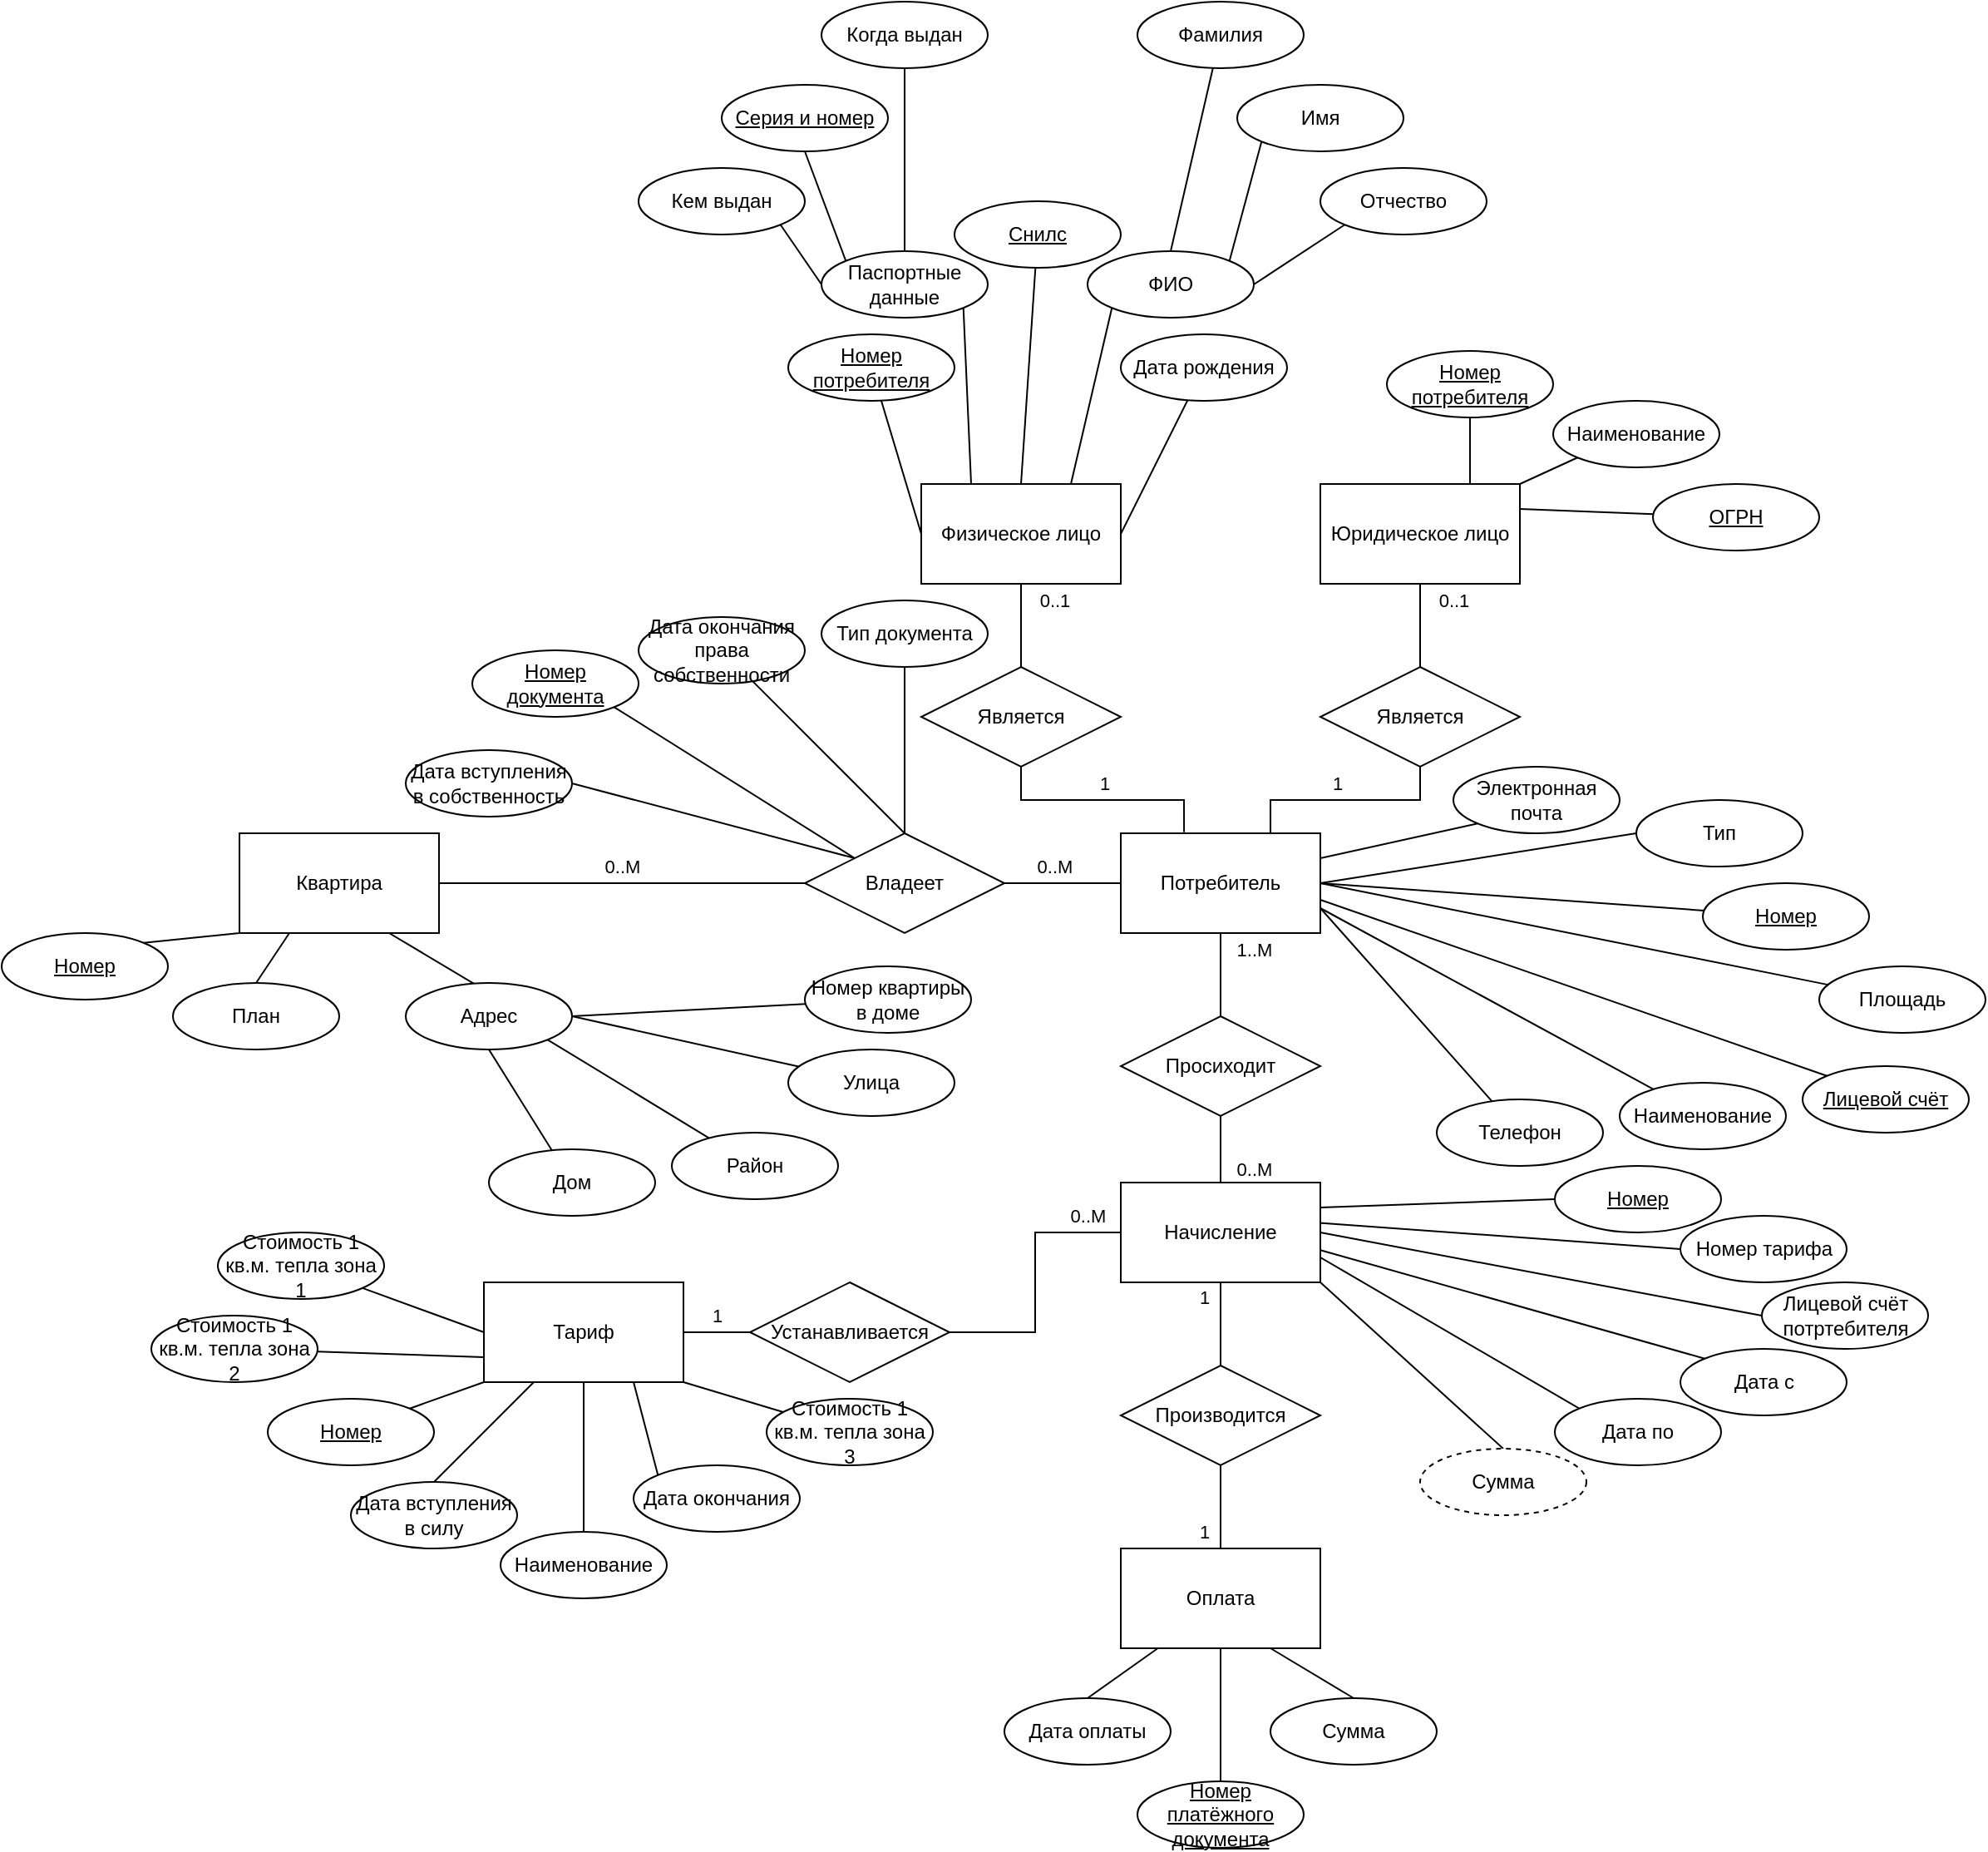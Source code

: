 <mxfile version="23.1.5" type="device">
  <diagram name="Страница — 1" id="TnVSrqANqGjrzwxhtsa9">
    <mxGraphModel dx="2074" dy="1245" grid="1" gridSize="10" guides="1" tooltips="1" connect="1" arrows="1" fold="1" page="1" pageScale="1" pageWidth="827" pageHeight="1169" math="0" shadow="0">
      <root>
        <mxCell id="0" />
        <mxCell id="1" parent="0" />
        <mxCell id="NdZXXLd5ungyBNJHAnuO-19" value="0..M" style="edgeStyle=orthogonalEdgeStyle;rounded=0;orthogonalLoop=1;jettySize=auto;html=1;entryX=0;entryY=0.5;entryDx=0;entryDy=0;strokeColor=default;endArrow=none;endFill=0;exitX=1;exitY=0.5;exitDx=0;exitDy=0;" parent="1" source="NdZXXLd5ungyBNJHAnuO-1" target="NdZXXLd5ungyBNJHAnuO-11" edge="1">
          <mxGeometry y="10" relative="1" as="geometry">
            <mxPoint x="560" y="720" as="sourcePoint" />
            <mxPoint as="offset" />
          </mxGeometry>
        </mxCell>
        <mxCell id="NdZXXLd5ungyBNJHAnuO-1" value="Квартира" style="rounded=0;whiteSpace=wrap;html=1;" parent="1" vertex="1">
          <mxGeometry x="400" y="690" width="120" height="60" as="geometry" />
        </mxCell>
        <mxCell id="NdZXXLd5ungyBNJHAnuO-2" value="Физическое лицо" style="rounded=0;whiteSpace=wrap;html=1;" parent="1" vertex="1">
          <mxGeometry x="810" y="480" width="120" height="60" as="geometry" />
        </mxCell>
        <mxCell id="zMbGXOJrmM4zI0uec8rR-10" value="1..М" style="rounded=0;orthogonalLoop=1;jettySize=auto;html=1;entryX=0.5;entryY=0;entryDx=0;entryDy=0;endArrow=none;endFill=0;" parent="1" source="NdZXXLd5ungyBNJHAnuO-3" target="zMbGXOJrmM4zI0uec8rR-9" edge="1">
          <mxGeometry x="-0.6" y="20" relative="1" as="geometry">
            <mxPoint as="offset" />
          </mxGeometry>
        </mxCell>
        <mxCell id="NdZXXLd5ungyBNJHAnuO-3" value="Потребитель" style="rounded=0;whiteSpace=wrap;html=1;" parent="1" vertex="1">
          <mxGeometry x="930" y="690" width="120" height="60" as="geometry" />
        </mxCell>
        <mxCell id="NdZXXLd5ungyBNJHAnuO-5" value="Юридическое лицо" style="rounded=0;whiteSpace=wrap;html=1;" parent="1" vertex="1">
          <mxGeometry x="1050" y="480" width="120" height="60" as="geometry" />
        </mxCell>
        <mxCell id="NdZXXLd5ungyBNJHAnuO-31" value="&lt;div&gt;1&lt;br&gt;&lt;/div&gt;" style="edgeStyle=orthogonalEdgeStyle;rounded=0;orthogonalLoop=1;jettySize=auto;html=1;entryX=0;entryY=0.5;entryDx=0;entryDy=0;endArrow=none;endFill=0;" parent="1" source="NdZXXLd5ungyBNJHAnuO-6" target="NdZXXLd5ungyBNJHAnuO-14" edge="1">
          <mxGeometry y="10" relative="1" as="geometry">
            <mxPoint as="offset" />
          </mxGeometry>
        </mxCell>
        <mxCell id="NdZXXLd5ungyBNJHAnuO-6" value="Тариф" style="rounded=0;whiteSpace=wrap;html=1;" parent="1" vertex="1">
          <mxGeometry x="547" y="960" width="120" height="60" as="geometry" />
        </mxCell>
        <mxCell id="NdZXXLd5ungyBNJHAnuO-25" value="1" style="edgeStyle=orthogonalEdgeStyle;rounded=0;orthogonalLoop=1;jettySize=auto;html=1;entryX=0.5;entryY=1;entryDx=0;entryDy=0;endArrow=none;endFill=0;" parent="1" source="NdZXXLd5ungyBNJHAnuO-7" target="NdZXXLd5ungyBNJHAnuO-15" edge="1">
          <mxGeometry x="-0.6" y="10" relative="1" as="geometry">
            <mxPoint as="offset" />
          </mxGeometry>
        </mxCell>
        <mxCell id="NdZXXLd5ungyBNJHAnuO-7" value="Оплата" style="rounded=0;whiteSpace=wrap;html=1;" parent="1" vertex="1">
          <mxGeometry x="930" y="1120" width="120" height="60" as="geometry" />
        </mxCell>
        <mxCell id="NdZXXLd5ungyBNJHAnuO-20" value="0..M" style="edgeStyle=orthogonalEdgeStyle;rounded=0;orthogonalLoop=1;jettySize=auto;html=1;entryX=0;entryY=0.5;entryDx=0;entryDy=0;endArrow=none;endFill=0;" parent="1" source="NdZXXLd5ungyBNJHAnuO-11" target="NdZXXLd5ungyBNJHAnuO-3" edge="1">
          <mxGeometry x="-0.143" y="10" relative="1" as="geometry">
            <mxPoint as="offset" />
          </mxGeometry>
        </mxCell>
        <mxCell id="NdZXXLd5ungyBNJHAnuO-11" value="Владеет" style="shape=rhombus;perimeter=rhombusPerimeter;whiteSpace=wrap;html=1;align=center;" parent="1" vertex="1">
          <mxGeometry x="740" y="690" width="120" height="60" as="geometry" />
        </mxCell>
        <mxCell id="NdZXXLd5ungyBNJHAnuO-32" value="0..M" style="edgeStyle=orthogonalEdgeStyle;rounded=0;orthogonalLoop=1;jettySize=auto;html=1;entryX=0;entryY=0.5;entryDx=0;entryDy=0;endArrow=none;endFill=0;fillColor=#f5f5f5;strokeColor=#000000;" parent="1" source="NdZXXLd5ungyBNJHAnuO-14" target="QQkrn45E11qDasoCyKQB-1" edge="1">
          <mxGeometry x="0.755" y="10" relative="1" as="geometry">
            <mxPoint as="offset" />
            <mxPoint x="940" y="930" as="targetPoint" />
          </mxGeometry>
        </mxCell>
        <mxCell id="NdZXXLd5ungyBNJHAnuO-14" value="Устанавливается" style="shape=rhombus;perimeter=rhombusPerimeter;whiteSpace=wrap;html=1;align=center;" parent="1" vertex="1">
          <mxGeometry x="707" y="960" width="120" height="60" as="geometry" />
        </mxCell>
        <mxCell id="NdZXXLd5ungyBNJHAnuO-26" value="1" style="edgeStyle=orthogonalEdgeStyle;rounded=0;orthogonalLoop=1;jettySize=auto;html=1;endArrow=none;endFill=0;entryX=0.5;entryY=1;entryDx=0;entryDy=0;" parent="1" source="NdZXXLd5ungyBNJHAnuO-15" target="QQkrn45E11qDasoCyKQB-1" edge="1">
          <mxGeometry x="0.667" y="10" relative="1" as="geometry">
            <mxPoint as="offset" />
            <mxPoint x="990" y="950" as="targetPoint" />
          </mxGeometry>
        </mxCell>
        <mxCell id="NdZXXLd5ungyBNJHAnuO-15" value="Производится" style="shape=rhombus;perimeter=rhombusPerimeter;whiteSpace=wrap;html=1;align=center;" parent="1" vertex="1">
          <mxGeometry x="930" y="1010" width="120" height="60" as="geometry" />
        </mxCell>
        <mxCell id="NdZXXLd5ungyBNJHAnuO-22" value="1" style="edgeStyle=orthogonalEdgeStyle;rounded=0;orthogonalLoop=1;jettySize=auto;html=1;entryX=0.75;entryY=0;entryDx=0;entryDy=0;endArrow=none;endFill=0;" parent="1" source="NdZXXLd5ungyBNJHAnuO-17" target="NdZXXLd5ungyBNJHAnuO-3" edge="1">
          <mxGeometry x="0.077" y="-10" relative="1" as="geometry">
            <mxPoint as="offset" />
          </mxGeometry>
        </mxCell>
        <mxCell id="NdZXXLd5ungyBNJHAnuO-24" value="0..1" style="edgeStyle=orthogonalEdgeStyle;rounded=0;orthogonalLoop=1;jettySize=auto;html=1;entryX=0.5;entryY=1;entryDx=0;entryDy=0;endArrow=none;endFill=0;" parent="1" source="NdZXXLd5ungyBNJHAnuO-17" target="NdZXXLd5ungyBNJHAnuO-5" edge="1">
          <mxGeometry x="0.6" y="-20" relative="1" as="geometry">
            <mxPoint as="offset" />
          </mxGeometry>
        </mxCell>
        <mxCell id="NdZXXLd5ungyBNJHAnuO-17" value="Является" style="shape=rhombus;perimeter=rhombusPerimeter;whiteSpace=wrap;html=1;align=center;" parent="1" vertex="1">
          <mxGeometry x="1050" y="590" width="120" height="60" as="geometry" />
        </mxCell>
        <mxCell id="NdZXXLd5ungyBNJHAnuO-23" value="0..1" style="edgeStyle=orthogonalEdgeStyle;rounded=0;orthogonalLoop=1;jettySize=auto;html=1;entryX=0.5;entryY=1;entryDx=0;entryDy=0;endArrow=none;endFill=0;" parent="1" source="NdZXXLd5ungyBNJHAnuO-18" target="NdZXXLd5ungyBNJHAnuO-2" edge="1">
          <mxGeometry x="0.6" y="-20" relative="1" as="geometry">
            <mxPoint as="offset" />
          </mxGeometry>
        </mxCell>
        <mxCell id="NdZXXLd5ungyBNJHAnuO-18" value="Является" style="shape=rhombus;perimeter=rhombusPerimeter;whiteSpace=wrap;html=1;align=center;" parent="1" vertex="1">
          <mxGeometry x="810" y="590" width="120" height="60" as="geometry" />
        </mxCell>
        <mxCell id="NdZXXLd5ungyBNJHAnuO-21" value="1" style="edgeStyle=orthogonalEdgeStyle;rounded=0;orthogonalLoop=1;jettySize=auto;html=1;entryX=0.317;entryY=-0.011;entryDx=0;entryDy=0;entryPerimeter=0;endArrow=none;endFill=0;" parent="1" source="NdZXXLd5ungyBNJHAnuO-18" target="NdZXXLd5ungyBNJHAnuO-3" edge="1">
          <mxGeometry x="0.019" y="10" relative="1" as="geometry">
            <mxPoint as="offset" />
          </mxGeometry>
        </mxCell>
        <mxCell id="zMbGXOJrmM4zI0uec8rR-8" style="rounded=0;orthogonalLoop=1;jettySize=auto;html=1;exitX=0;exitY=0;exitDx=0;exitDy=0;endArrow=none;endFill=0;" parent="1" source="NdZXXLd5ungyBNJHAnuO-33" edge="1">
          <mxGeometry relative="1" as="geometry">
            <mxPoint x="1050" y="730.0" as="targetPoint" />
          </mxGeometry>
        </mxCell>
        <mxCell id="NdZXXLd5ungyBNJHAnuO-33" value="&lt;u&gt;Лицевой счёт&lt;/u&gt;" style="ellipse;whiteSpace=wrap;html=1;align=center;" parent="1" vertex="1">
          <mxGeometry x="1340" y="830" width="100" height="40" as="geometry" />
        </mxCell>
        <mxCell id="NdZXXLd5ungyBNJHAnuO-47" style="rounded=0;orthogonalLoop=1;jettySize=auto;html=1;exitX=0.431;exitY=0.041;exitDx=0;exitDy=0;endArrow=none;endFill=0;entryX=0.75;entryY=1;entryDx=0;entryDy=0;exitPerimeter=0;" parent="1" source="NdZXXLd5ungyBNJHAnuO-36" target="NdZXXLd5ungyBNJHAnuO-1" edge="1">
          <mxGeometry relative="1" as="geometry">
            <mxPoint x="520" y="750" as="targetPoint" />
          </mxGeometry>
        </mxCell>
        <mxCell id="NdZXXLd5ungyBNJHAnuO-36" value="Адрес" style="ellipse;whiteSpace=wrap;html=1;align=center;" parent="1" vertex="1">
          <mxGeometry x="500" y="780" width="100" height="40" as="geometry" />
        </mxCell>
        <mxCell id="NdZXXLd5ungyBNJHAnuO-52" style="rounded=0;orthogonalLoop=1;jettySize=auto;html=1;entryX=1;entryY=1;entryDx=0;entryDy=0;endArrow=none;endFill=0;" parent="1" source="NdZXXLd5ungyBNJHAnuO-37" target="NdZXXLd5ungyBNJHAnuO-36" edge="1">
          <mxGeometry relative="1" as="geometry" />
        </mxCell>
        <mxCell id="NdZXXLd5ungyBNJHAnuO-37" value="Район" style="ellipse;whiteSpace=wrap;html=1;align=center;" parent="1" vertex="1">
          <mxGeometry x="660" y="870" width="100" height="40" as="geometry" />
        </mxCell>
        <mxCell id="NdZXXLd5ungyBNJHAnuO-38" value="Улица" style="ellipse;whiteSpace=wrap;html=1;align=center;" parent="1" vertex="1">
          <mxGeometry x="730" y="820" width="100" height="40" as="geometry" />
        </mxCell>
        <mxCell id="NdZXXLd5ungyBNJHAnuO-51" style="rounded=0;orthogonalLoop=1;jettySize=auto;html=1;entryX=0.5;entryY=1;entryDx=0;entryDy=0;endArrow=none;endFill=0;" parent="1" source="NdZXXLd5ungyBNJHAnuO-39" target="NdZXXLd5ungyBNJHAnuO-36" edge="1">
          <mxGeometry relative="1" as="geometry" />
        </mxCell>
        <mxCell id="NdZXXLd5ungyBNJHAnuO-39" value="Дом" style="ellipse;whiteSpace=wrap;html=1;align=center;" parent="1" vertex="1">
          <mxGeometry x="550" y="880" width="100" height="40" as="geometry" />
        </mxCell>
        <mxCell id="NdZXXLd5ungyBNJHAnuO-54" style="rounded=0;orthogonalLoop=1;jettySize=auto;html=1;entryX=1;entryY=0.5;entryDx=0;entryDy=0;endArrow=none;endFill=0;" parent="1" source="NdZXXLd5ungyBNJHAnuO-40" target="NdZXXLd5ungyBNJHAnuO-36" edge="1">
          <mxGeometry relative="1" as="geometry" />
        </mxCell>
        <mxCell id="NdZXXLd5ungyBNJHAnuO-40" value="Номер квартиры в доме" style="ellipse;whiteSpace=wrap;html=1;align=center;" parent="1" vertex="1">
          <mxGeometry x="740" y="770" width="100" height="40" as="geometry" />
        </mxCell>
        <mxCell id="NdZXXLd5ungyBNJHAnuO-46" style="rounded=0;orthogonalLoop=1;jettySize=auto;html=1;exitX=0.5;exitY=0;exitDx=0;exitDy=0;entryX=0.25;entryY=1;entryDx=0;entryDy=0;endArrow=none;endFill=0;" parent="1" source="NdZXXLd5ungyBNJHAnuO-41" target="NdZXXLd5ungyBNJHAnuO-1" edge="1">
          <mxGeometry relative="1" as="geometry" />
        </mxCell>
        <mxCell id="NdZXXLd5ungyBNJHAnuO-41" value="План" style="ellipse;whiteSpace=wrap;html=1;align=center;" parent="1" vertex="1">
          <mxGeometry x="360" y="780" width="100" height="40" as="geometry" />
        </mxCell>
        <mxCell id="zMbGXOJrmM4zI0uec8rR-7" style="rounded=0;orthogonalLoop=1;jettySize=auto;html=1;entryX=1;entryY=0.5;entryDx=0;entryDy=0;endArrow=none;endFill=0;" parent="1" source="NdZXXLd5ungyBNJHAnuO-42" target="NdZXXLd5ungyBNJHAnuO-3" edge="1">
          <mxGeometry relative="1" as="geometry" />
        </mxCell>
        <mxCell id="NdZXXLd5ungyBNJHAnuO-42" value="Площадь" style="ellipse;whiteSpace=wrap;html=1;align=center;" parent="1" vertex="1">
          <mxGeometry x="1350" y="770" width="100" height="40" as="geometry" />
        </mxCell>
        <mxCell id="NdZXXLd5ungyBNJHAnuO-53" style="rounded=0;orthogonalLoop=1;jettySize=auto;html=1;endArrow=none;endFill=0;" parent="1" source="NdZXXLd5ungyBNJHAnuO-38" edge="1">
          <mxGeometry relative="1" as="geometry">
            <mxPoint x="600" y="800" as="targetPoint" />
          </mxGeometry>
        </mxCell>
        <mxCell id="NdZXXLd5ungyBNJHAnuO-62" style="rounded=0;orthogonalLoop=1;jettySize=auto;html=1;entryX=1;entryY=0.5;entryDx=0;entryDy=0;endArrow=none;endFill=0;" parent="1" source="NdZXXLd5ungyBNJHAnuO-55" target="NdZXXLd5ungyBNJHAnuO-3" edge="1">
          <mxGeometry relative="1" as="geometry" />
        </mxCell>
        <mxCell id="NdZXXLd5ungyBNJHAnuO-55" value="&lt;u&gt;Номер&lt;/u&gt;" style="ellipse;whiteSpace=wrap;html=1;align=center;" parent="1" vertex="1">
          <mxGeometry x="1280" y="720" width="100" height="40" as="geometry" />
        </mxCell>
        <mxCell id="NdZXXLd5ungyBNJHAnuO-63" style="rounded=0;orthogonalLoop=1;jettySize=auto;html=1;entryX=1;entryY=0.75;entryDx=0;entryDy=0;endArrow=none;endFill=0;" parent="1" source="NdZXXLd5ungyBNJHAnuO-56" target="NdZXXLd5ungyBNJHAnuO-3" edge="1">
          <mxGeometry relative="1" as="geometry" />
        </mxCell>
        <mxCell id="NdZXXLd5ungyBNJHAnuO-56" value="Наименование" style="ellipse;whiteSpace=wrap;html=1;align=center;" parent="1" vertex="1">
          <mxGeometry x="1230" y="840" width="100" height="40" as="geometry" />
        </mxCell>
        <mxCell id="NdZXXLd5ungyBNJHAnuO-64" style="rounded=0;orthogonalLoop=1;jettySize=auto;html=1;entryX=1;entryY=0.75;entryDx=0;entryDy=0;endArrow=none;endFill=0;" parent="1" source="NdZXXLd5ungyBNJHAnuO-57" target="NdZXXLd5ungyBNJHAnuO-3" edge="1">
          <mxGeometry relative="1" as="geometry" />
        </mxCell>
        <mxCell id="NdZXXLd5ungyBNJHAnuO-57" value="Телефон" style="ellipse;whiteSpace=wrap;html=1;align=center;" parent="1" vertex="1">
          <mxGeometry x="1120" y="850" width="100" height="40" as="geometry" />
        </mxCell>
        <mxCell id="NdZXXLd5ungyBNJHAnuO-60" style="rounded=0;orthogonalLoop=1;jettySize=auto;html=1;exitX=0;exitY=1;exitDx=0;exitDy=0;entryX=1;entryY=0.25;entryDx=0;entryDy=0;endArrow=none;endFill=0;" parent="1" source="NdZXXLd5ungyBNJHAnuO-58" target="NdZXXLd5ungyBNJHAnuO-3" edge="1">
          <mxGeometry relative="1" as="geometry" />
        </mxCell>
        <mxCell id="NdZXXLd5ungyBNJHAnuO-58" value="Электронная почта" style="ellipse;whiteSpace=wrap;html=1;align=center;" parent="1" vertex="1">
          <mxGeometry x="1130" y="650" width="100" height="40" as="geometry" />
        </mxCell>
        <mxCell id="NdZXXLd5ungyBNJHAnuO-61" style="rounded=0;orthogonalLoop=1;jettySize=auto;html=1;exitX=0;exitY=0.5;exitDx=0;exitDy=0;entryX=1;entryY=0.5;entryDx=0;entryDy=0;endArrow=none;endFill=0;" parent="1" source="NdZXXLd5ungyBNJHAnuO-59" target="NdZXXLd5ungyBNJHAnuO-3" edge="1">
          <mxGeometry relative="1" as="geometry" />
        </mxCell>
        <mxCell id="NdZXXLd5ungyBNJHAnuO-59" value="Тип" style="ellipse;whiteSpace=wrap;html=1;align=center;" parent="1" vertex="1">
          <mxGeometry x="1240" y="670" width="100" height="40" as="geometry" />
        </mxCell>
        <mxCell id="NdZXXLd5ungyBNJHAnuO-83" style="rounded=0;orthogonalLoop=1;jettySize=auto;html=1;entryX=0;entryY=0.5;entryDx=0;entryDy=0;endArrow=none;endFill=0;" parent="1" source="NdZXXLd5ungyBNJHAnuO-65" target="NdZXXLd5ungyBNJHAnuO-2" edge="1">
          <mxGeometry relative="1" as="geometry" />
        </mxCell>
        <mxCell id="NdZXXLd5ungyBNJHAnuO-65" value="&lt;u&gt;Номер потребителя&lt;/u&gt;" style="ellipse;whiteSpace=wrap;html=1;align=center;" parent="1" vertex="1">
          <mxGeometry x="730" y="390" width="100" height="40" as="geometry" />
        </mxCell>
        <mxCell id="NdZXXLd5ungyBNJHAnuO-84" style="rounded=0;orthogonalLoop=1;jettySize=auto;html=1;exitX=1;exitY=1;exitDx=0;exitDy=0;entryX=0.25;entryY=0;entryDx=0;entryDy=0;endArrow=none;endFill=0;" parent="1" source="NdZXXLd5ungyBNJHAnuO-66" target="NdZXXLd5ungyBNJHAnuO-2" edge="1">
          <mxGeometry relative="1" as="geometry" />
        </mxCell>
        <mxCell id="NdZXXLd5ungyBNJHAnuO-66" value="Паспортные данные" style="ellipse;whiteSpace=wrap;html=1;align=center;" parent="1" vertex="1">
          <mxGeometry x="750" y="340" width="100" height="40" as="geometry" />
        </mxCell>
        <mxCell id="NdZXXLd5ungyBNJHAnuO-78" style="rounded=0;orthogonalLoop=1;jettySize=auto;html=1;exitX=0.5;exitY=1;exitDx=0;exitDy=0;entryX=0;entryY=0;entryDx=0;entryDy=0;endArrow=none;endFill=0;" parent="1" source="NdZXXLd5ungyBNJHAnuO-67" target="NdZXXLd5ungyBNJHAnuO-66" edge="1">
          <mxGeometry relative="1" as="geometry" />
        </mxCell>
        <mxCell id="NdZXXLd5ungyBNJHAnuO-67" value="&lt;u&gt;Серия и номер&lt;/u&gt;" style="ellipse;whiteSpace=wrap;html=1;align=center;" parent="1" vertex="1">
          <mxGeometry x="690" y="240" width="100" height="40" as="geometry" />
        </mxCell>
        <mxCell id="NdZXXLd5ungyBNJHAnuO-79" style="rounded=0;orthogonalLoop=1;jettySize=auto;html=1;entryX=0;entryY=0.5;entryDx=0;entryDy=0;endArrow=none;endFill=0;exitX=1;exitY=1;exitDx=0;exitDy=0;" parent="1" source="NdZXXLd5ungyBNJHAnuO-68" target="NdZXXLd5ungyBNJHAnuO-66" edge="1">
          <mxGeometry relative="1" as="geometry">
            <mxPoint x="718.57" y="328.57" as="sourcePoint" />
          </mxGeometry>
        </mxCell>
        <mxCell id="NdZXXLd5ungyBNJHAnuO-68" value="Кем выдан" style="ellipse;whiteSpace=wrap;html=1;align=center;" parent="1" vertex="1">
          <mxGeometry x="640" y="290" width="100" height="40" as="geometry" />
        </mxCell>
        <mxCell id="NdZXXLd5ungyBNJHAnuO-77" style="rounded=0;orthogonalLoop=1;jettySize=auto;html=1;entryX=0.5;entryY=0;entryDx=0;entryDy=0;endArrow=none;endFill=0;" parent="1" source="NdZXXLd5ungyBNJHAnuO-69" target="NdZXXLd5ungyBNJHAnuO-66" edge="1">
          <mxGeometry relative="1" as="geometry" />
        </mxCell>
        <mxCell id="NdZXXLd5ungyBNJHAnuO-69" value="Когда выдан" style="ellipse;whiteSpace=wrap;html=1;align=center;" parent="1" vertex="1">
          <mxGeometry x="750" y="190" width="100" height="40" as="geometry" />
        </mxCell>
        <mxCell id="NdZXXLd5ungyBNJHAnuO-85" style="rounded=0;orthogonalLoop=1;jettySize=auto;html=1;entryX=0.5;entryY=0;entryDx=0;entryDy=0;endArrow=none;endFill=0;" parent="1" source="NdZXXLd5ungyBNJHAnuO-70" target="NdZXXLd5ungyBNJHAnuO-2" edge="1">
          <mxGeometry relative="1" as="geometry" />
        </mxCell>
        <mxCell id="NdZXXLd5ungyBNJHAnuO-70" value="&lt;u&gt;Снилс&lt;/u&gt;" style="ellipse;whiteSpace=wrap;html=1;align=center;" parent="1" vertex="1">
          <mxGeometry x="830" y="310" width="100" height="40" as="geometry" />
        </mxCell>
        <mxCell id="NdZXXLd5ungyBNJHAnuO-86" style="rounded=0;orthogonalLoop=1;jettySize=auto;html=1;exitX=0;exitY=1;exitDx=0;exitDy=0;entryX=0.75;entryY=0;entryDx=0;entryDy=0;endArrow=none;endFill=0;" parent="1" source="NdZXXLd5ungyBNJHAnuO-71" target="NdZXXLd5ungyBNJHAnuO-2" edge="1">
          <mxGeometry relative="1" as="geometry" />
        </mxCell>
        <mxCell id="NdZXXLd5ungyBNJHAnuO-71" value="ФИО" style="ellipse;whiteSpace=wrap;html=1;align=center;" parent="1" vertex="1">
          <mxGeometry x="910" y="340" width="100" height="40" as="geometry" />
        </mxCell>
        <mxCell id="NdZXXLd5ungyBNJHAnuO-80" style="rounded=0;orthogonalLoop=1;jettySize=auto;html=1;entryX=0.5;entryY=0;entryDx=0;entryDy=0;endArrow=none;endFill=0;" parent="1" source="NdZXXLd5ungyBNJHAnuO-72" target="NdZXXLd5ungyBNJHAnuO-71" edge="1">
          <mxGeometry relative="1" as="geometry" />
        </mxCell>
        <mxCell id="NdZXXLd5ungyBNJHAnuO-72" value="Фамилия" style="ellipse;whiteSpace=wrap;html=1;align=center;" parent="1" vertex="1">
          <mxGeometry x="940" y="190" width="100" height="40" as="geometry" />
        </mxCell>
        <mxCell id="NdZXXLd5ungyBNJHAnuO-81" style="rounded=0;orthogonalLoop=1;jettySize=auto;html=1;exitX=0;exitY=1;exitDx=0;exitDy=0;entryX=1;entryY=0;entryDx=0;entryDy=0;endArrow=none;endFill=0;" parent="1" source="NdZXXLd5ungyBNJHAnuO-73" target="NdZXXLd5ungyBNJHAnuO-71" edge="1">
          <mxGeometry relative="1" as="geometry" />
        </mxCell>
        <mxCell id="NdZXXLd5ungyBNJHAnuO-73" value="Имя" style="ellipse;whiteSpace=wrap;html=1;align=center;" parent="1" vertex="1">
          <mxGeometry x="1000" y="240" width="100" height="40" as="geometry" />
        </mxCell>
        <mxCell id="NdZXXLd5ungyBNJHAnuO-82" style="rounded=0;orthogonalLoop=1;jettySize=auto;html=1;exitX=0;exitY=1;exitDx=0;exitDy=0;entryX=1;entryY=0.5;entryDx=0;entryDy=0;endArrow=none;endFill=0;" parent="1" source="NdZXXLd5ungyBNJHAnuO-74" target="NdZXXLd5ungyBNJHAnuO-71" edge="1">
          <mxGeometry relative="1" as="geometry" />
        </mxCell>
        <mxCell id="NdZXXLd5ungyBNJHAnuO-74" value="Отчество" style="ellipse;whiteSpace=wrap;html=1;align=center;" parent="1" vertex="1">
          <mxGeometry x="1050" y="290" width="100" height="40" as="geometry" />
        </mxCell>
        <mxCell id="NdZXXLd5ungyBNJHAnuO-87" style="rounded=0;orthogonalLoop=1;jettySize=auto;html=1;entryX=1;entryY=0.5;entryDx=0;entryDy=0;endArrow=none;endFill=0;" parent="1" source="NdZXXLd5ungyBNJHAnuO-75" target="NdZXXLd5ungyBNJHAnuO-2" edge="1">
          <mxGeometry relative="1" as="geometry" />
        </mxCell>
        <mxCell id="NdZXXLd5ungyBNJHAnuO-75" value="Дата рождения" style="ellipse;whiteSpace=wrap;html=1;align=center;" parent="1" vertex="1">
          <mxGeometry x="930" y="390" width="100" height="40" as="geometry" />
        </mxCell>
        <mxCell id="NdZXXLd5ungyBNJHAnuO-91" style="rounded=0;orthogonalLoop=1;jettySize=auto;html=1;entryX=0.75;entryY=0;entryDx=0;entryDy=0;endArrow=none;endFill=0;" parent="1" source="NdZXXLd5ungyBNJHAnuO-88" target="NdZXXLd5ungyBNJHAnuO-5" edge="1">
          <mxGeometry relative="1" as="geometry" />
        </mxCell>
        <mxCell id="NdZXXLd5ungyBNJHAnuO-88" value="&lt;u&gt;Номер потребителя&lt;/u&gt;" style="ellipse;whiteSpace=wrap;html=1;align=center;" parent="1" vertex="1">
          <mxGeometry x="1090" y="400" width="100" height="40" as="geometry" />
        </mxCell>
        <mxCell id="NdZXXLd5ungyBNJHAnuO-92" style="rounded=0;orthogonalLoop=1;jettySize=auto;html=1;exitX=0;exitY=1;exitDx=0;exitDy=0;entryX=1;entryY=0;entryDx=0;entryDy=0;endArrow=none;endFill=0;" parent="1" source="NdZXXLd5ungyBNJHAnuO-89" target="NdZXXLd5ungyBNJHAnuO-5" edge="1">
          <mxGeometry relative="1" as="geometry" />
        </mxCell>
        <mxCell id="NdZXXLd5ungyBNJHAnuO-89" value="Наименование" style="ellipse;whiteSpace=wrap;html=1;align=center;" parent="1" vertex="1">
          <mxGeometry x="1190" y="430" width="100" height="40" as="geometry" />
        </mxCell>
        <mxCell id="NdZXXLd5ungyBNJHAnuO-93" style="rounded=0;orthogonalLoop=1;jettySize=auto;html=1;entryX=1;entryY=0.25;entryDx=0;entryDy=0;endArrow=none;endFill=0;" parent="1" source="NdZXXLd5ungyBNJHAnuO-90" target="NdZXXLd5ungyBNJHAnuO-5" edge="1">
          <mxGeometry relative="1" as="geometry" />
        </mxCell>
        <mxCell id="NdZXXLd5ungyBNJHAnuO-90" value="&lt;u&gt;ОГРН&lt;/u&gt;" style="ellipse;whiteSpace=wrap;html=1;align=center;" parent="1" vertex="1">
          <mxGeometry x="1250" y="480" width="100" height="40" as="geometry" />
        </mxCell>
        <mxCell id="NdZXXLd5ungyBNJHAnuO-109" style="rounded=0;orthogonalLoop=1;jettySize=auto;html=1;exitX=1;exitY=0;exitDx=0;exitDy=0;entryX=0;entryY=1;entryDx=0;entryDy=0;endArrow=none;endFill=0;" parent="1" source="NdZXXLd5ungyBNJHAnuO-102" target="NdZXXLd5ungyBNJHAnuO-6" edge="1">
          <mxGeometry relative="1" as="geometry" />
        </mxCell>
        <mxCell id="NdZXXLd5ungyBNJHAnuO-102" value="&lt;u&gt;Номер&lt;/u&gt;" style="ellipse;whiteSpace=wrap;html=1;align=center;" parent="1" vertex="1">
          <mxGeometry x="417" y="1030" width="100" height="40" as="geometry" />
        </mxCell>
        <mxCell id="NdZXXLd5ungyBNJHAnuO-111" style="rounded=0;orthogonalLoop=1;jettySize=auto;html=1;entryX=0.5;entryY=1;entryDx=0;entryDy=0;endArrow=none;endFill=0;" parent="1" source="NdZXXLd5ungyBNJHAnuO-103" target="NdZXXLd5ungyBNJHAnuO-6" edge="1">
          <mxGeometry relative="1" as="geometry" />
        </mxCell>
        <mxCell id="NdZXXLd5ungyBNJHAnuO-103" value="Наименование" style="ellipse;whiteSpace=wrap;html=1;align=center;" parent="1" vertex="1">
          <mxGeometry x="557" y="1110" width="100" height="40" as="geometry" />
        </mxCell>
        <mxCell id="NdZXXLd5ungyBNJHAnuO-110" style="rounded=0;orthogonalLoop=1;jettySize=auto;html=1;exitX=0.5;exitY=0;exitDx=0;exitDy=0;entryX=0.25;entryY=1;entryDx=0;entryDy=0;endArrow=none;endFill=0;" parent="1" source="NdZXXLd5ungyBNJHAnuO-104" target="NdZXXLd5ungyBNJHAnuO-6" edge="1">
          <mxGeometry relative="1" as="geometry" />
        </mxCell>
        <mxCell id="NdZXXLd5ungyBNJHAnuO-104" value="Дата вступления в силу" style="ellipse;whiteSpace=wrap;html=1;align=center;" parent="1" vertex="1">
          <mxGeometry x="467" y="1080" width="100" height="40" as="geometry" />
        </mxCell>
        <mxCell id="NdZXXLd5ungyBNJHAnuO-112" style="rounded=0;orthogonalLoop=1;jettySize=auto;html=1;exitX=0;exitY=0;exitDx=0;exitDy=0;entryX=0.75;entryY=1;entryDx=0;entryDy=0;endArrow=none;endFill=0;" parent="1" source="NdZXXLd5ungyBNJHAnuO-105" target="NdZXXLd5ungyBNJHAnuO-6" edge="1">
          <mxGeometry relative="1" as="geometry" />
        </mxCell>
        <mxCell id="NdZXXLd5ungyBNJHAnuO-105" value="Дата окончания" style="ellipse;whiteSpace=wrap;html=1;align=center;" parent="1" vertex="1">
          <mxGeometry x="637" y="1070" width="100" height="40" as="geometry" />
        </mxCell>
        <mxCell id="NdZXXLd5ungyBNJHAnuO-116" style="rounded=0;orthogonalLoop=1;jettySize=auto;html=1;entryX=0;entryY=0.5;entryDx=0;entryDy=0;endArrow=none;endFill=0;" parent="1" source="NdZXXLd5ungyBNJHAnuO-106" target="NdZXXLd5ungyBNJHAnuO-6" edge="1">
          <mxGeometry relative="1" as="geometry" />
        </mxCell>
        <mxCell id="NdZXXLd5ungyBNJHAnuO-106" value="Стоимость 1 кв.м. тепла зона 1" style="ellipse;whiteSpace=wrap;html=1;align=center;" parent="1" vertex="1">
          <mxGeometry x="387" y="930" width="100" height="40" as="geometry" />
        </mxCell>
        <mxCell id="NdZXXLd5ungyBNJHAnuO-115" style="rounded=0;orthogonalLoop=1;jettySize=auto;html=1;entryX=0;entryY=0.75;entryDx=0;entryDy=0;endArrow=none;endFill=0;" parent="1" source="NdZXXLd5ungyBNJHAnuO-107" target="NdZXXLd5ungyBNJHAnuO-6" edge="1">
          <mxGeometry relative="1" as="geometry" />
        </mxCell>
        <mxCell id="NdZXXLd5ungyBNJHAnuO-107" value="Стоимость 1 кв.м. тепла зона 2" style="ellipse;whiteSpace=wrap;html=1;align=center;" parent="1" vertex="1">
          <mxGeometry x="347" y="980" width="100" height="40" as="geometry" />
        </mxCell>
        <mxCell id="NdZXXLd5ungyBNJHAnuO-113" style="rounded=0;orthogonalLoop=1;jettySize=auto;html=1;entryX=1;entryY=1;entryDx=0;entryDy=0;endArrow=none;endFill=0;" parent="1" source="NdZXXLd5ungyBNJHAnuO-108" target="NdZXXLd5ungyBNJHAnuO-6" edge="1">
          <mxGeometry relative="1" as="geometry" />
        </mxCell>
        <mxCell id="NdZXXLd5ungyBNJHAnuO-108" value="Стоимость 1 кв.м. тепла зона 3" style="ellipse;whiteSpace=wrap;html=1;align=center;" parent="1" vertex="1">
          <mxGeometry x="717" y="1030" width="100" height="40" as="geometry" />
        </mxCell>
        <mxCell id="NdZXXLd5ungyBNJHAnuO-138" style="rounded=0;orthogonalLoop=1;jettySize=auto;html=1;exitX=0.5;exitY=0;exitDx=0;exitDy=0;entryX=0.5;entryY=1;entryDx=0;entryDy=0;endArrow=none;endFill=0;" parent="1" source="NdZXXLd5ungyBNJHAnuO-114" target="NdZXXLd5ungyBNJHAnuO-7" edge="1">
          <mxGeometry relative="1" as="geometry" />
        </mxCell>
        <mxCell id="NdZXXLd5ungyBNJHAnuO-114" value="Номер платёжного документа" style="ellipse;whiteSpace=wrap;html=1;align=center;fontStyle=4;" parent="1" vertex="1">
          <mxGeometry x="940" y="1260" width="100" height="40" as="geometry" />
        </mxCell>
        <mxCell id="NdZXXLd5ungyBNJHAnuO-118" value="Дата оплаты" style="ellipse;whiteSpace=wrap;html=1;align=center;" parent="1" vertex="1">
          <mxGeometry x="860" y="1210" width="100" height="40" as="geometry" />
        </mxCell>
        <mxCell id="NdZXXLd5ungyBNJHAnuO-137" style="rounded=0;orthogonalLoop=1;jettySize=auto;html=1;exitX=0.5;exitY=0;exitDx=0;exitDy=0;entryX=0.75;entryY=1;entryDx=0;entryDy=0;endArrow=none;endFill=0;" parent="1" source="NdZXXLd5ungyBNJHAnuO-120" target="NdZXXLd5ungyBNJHAnuO-7" edge="1">
          <mxGeometry relative="1" as="geometry" />
        </mxCell>
        <mxCell id="NdZXXLd5ungyBNJHAnuO-120" value="Сумма" style="ellipse;whiteSpace=wrap;html=1;align=center;" parent="1" vertex="1">
          <mxGeometry x="1020" y="1210" width="100" height="40" as="geometry" />
        </mxCell>
        <mxCell id="NdZXXLd5ungyBNJHAnuO-135" style="rounded=0;orthogonalLoop=1;jettySize=auto;html=1;exitX=1;exitY=1;exitDx=0;exitDy=0;entryX=0;entryY=0;entryDx=0;entryDy=0;endArrow=none;endFill=0;" parent="1" source="NdZXXLd5ungyBNJHAnuO-127" target="NdZXXLd5ungyBNJHAnuO-11" edge="1">
          <mxGeometry relative="1" as="geometry" />
        </mxCell>
        <mxCell id="NdZXXLd5ungyBNJHAnuO-127" value="Номер документа" style="ellipse;whiteSpace=wrap;html=1;align=center;fontStyle=4;" parent="1" vertex="1">
          <mxGeometry x="540" y="580" width="100" height="40" as="geometry" />
        </mxCell>
        <mxCell id="NdZXXLd5ungyBNJHAnuO-133" style="rounded=0;orthogonalLoop=1;jettySize=auto;html=1;exitX=0.5;exitY=1;exitDx=0;exitDy=0;entryX=0.5;entryY=0;entryDx=0;entryDy=0;endArrow=none;endFill=0;" parent="1" source="NdZXXLd5ungyBNJHAnuO-128" target="NdZXXLd5ungyBNJHAnuO-11" edge="1">
          <mxGeometry relative="1" as="geometry" />
        </mxCell>
        <mxCell id="NdZXXLd5ungyBNJHAnuO-128" value="Тип документа" style="ellipse;whiteSpace=wrap;html=1;align=center;" parent="1" vertex="1">
          <mxGeometry x="750" y="550" width="100" height="40" as="geometry" />
        </mxCell>
        <mxCell id="NdZXXLd5ungyBNJHAnuO-136" style="rounded=0;orthogonalLoop=1;jettySize=auto;html=1;exitX=1;exitY=0.5;exitDx=0;exitDy=0;endArrow=none;endFill=0;entryX=0;entryY=0;entryDx=0;entryDy=0;" parent="1" source="NdZXXLd5ungyBNJHAnuO-129" target="NdZXXLd5ungyBNJHAnuO-11" edge="1">
          <mxGeometry relative="1" as="geometry">
            <mxPoint x="770" y="700" as="targetPoint" />
          </mxGeometry>
        </mxCell>
        <mxCell id="NdZXXLd5ungyBNJHAnuO-129" value="Дата вступления в собственность" style="ellipse;whiteSpace=wrap;html=1;align=center;" parent="1" vertex="1">
          <mxGeometry x="500" y="640" width="100" height="40" as="geometry" />
        </mxCell>
        <mxCell id="NdZXXLd5ungyBNJHAnuO-134" style="rounded=0;orthogonalLoop=1;jettySize=auto;html=1;entryX=0.5;entryY=0;entryDx=0;entryDy=0;endArrow=none;endFill=0;" parent="1" source="NdZXXLd5ungyBNJHAnuO-130" target="NdZXXLd5ungyBNJHAnuO-11" edge="1">
          <mxGeometry relative="1" as="geometry" />
        </mxCell>
        <mxCell id="NdZXXLd5ungyBNJHAnuO-130" value="Дата окончания права собственности" style="ellipse;whiteSpace=wrap;html=1;align=center;" parent="1" vertex="1">
          <mxGeometry x="640" y="560" width="100" height="40" as="geometry" />
        </mxCell>
        <mxCell id="NdZXXLd5ungyBNJHAnuO-140" style="rounded=0;orthogonalLoop=1;jettySize=auto;html=1;exitX=0.5;exitY=0;exitDx=0;exitDy=0;entryX=0.183;entryY=1.004;entryDx=0;entryDy=0;entryPerimeter=0;endArrow=none;endFill=0;" parent="1" source="NdZXXLd5ungyBNJHAnuO-118" target="NdZXXLd5ungyBNJHAnuO-7" edge="1">
          <mxGeometry relative="1" as="geometry" />
        </mxCell>
        <mxCell id="zMbGXOJrmM4zI0uec8rR-11" value="0..М" style="rounded=0;orthogonalLoop=1;jettySize=auto;html=1;entryX=0.5;entryY=0;entryDx=0;entryDy=0;endArrow=none;endFill=0;" parent="1" source="zMbGXOJrmM4zI0uec8rR-9" target="QQkrn45E11qDasoCyKQB-1" edge="1">
          <mxGeometry x="0.6" y="20" relative="1" as="geometry">
            <mxPoint as="offset" />
            <mxPoint x="990" y="910" as="targetPoint" />
          </mxGeometry>
        </mxCell>
        <mxCell id="zMbGXOJrmM4zI0uec8rR-9" value="Просиходит" style="shape=rhombus;perimeter=rhombusPerimeter;whiteSpace=wrap;html=1;align=center;" parent="1" vertex="1">
          <mxGeometry x="930" y="800" width="120" height="60" as="geometry" />
        </mxCell>
        <mxCell id="zMbGXOJrmM4zI0uec8rR-12" style="rounded=0;orthogonalLoop=1;jettySize=auto;html=1;exitX=0;exitY=0.5;exitDx=0;exitDy=0;entryX=1;entryY=0.25;entryDx=0;entryDy=0;endArrow=none;endFill=0;" parent="1" source="zMbGXOJrmM4zI0uec8rR-13" target="QQkrn45E11qDasoCyKQB-1" edge="1">
          <mxGeometry relative="1" as="geometry">
            <mxPoint x="1040" y="920" as="targetPoint" />
          </mxGeometry>
        </mxCell>
        <mxCell id="zMbGXOJrmM4zI0uec8rR-13" value="&lt;u&gt;Номер&lt;/u&gt;" style="ellipse;whiteSpace=wrap;html=1;align=center;" parent="1" vertex="1">
          <mxGeometry x="1191" y="890" width="100" height="40" as="geometry" />
        </mxCell>
        <mxCell id="zMbGXOJrmM4zI0uec8rR-15" style="rounded=0;orthogonalLoop=1;jettySize=auto;html=1;exitX=0;exitY=0.5;exitDx=0;exitDy=0;entryX=0.994;entryY=0.404;entryDx=0;entryDy=0;endArrow=none;endFill=0;entryPerimeter=0;" parent="1" source="zMbGXOJrmM4zI0uec8rR-16" target="QQkrn45E11qDasoCyKQB-1" edge="1">
          <mxGeometry relative="1" as="geometry">
            <mxPoint x="1040" y="930" as="targetPoint" />
          </mxGeometry>
        </mxCell>
        <mxCell id="zMbGXOJrmM4zI0uec8rR-16" value="Номер тарифа" style="ellipse;whiteSpace=wrap;html=1;align=center;" parent="1" vertex="1">
          <mxGeometry x="1266.5" y="920" width="100" height="40" as="geometry" />
        </mxCell>
        <mxCell id="zMbGXOJrmM4zI0uec8rR-17" style="rounded=0;orthogonalLoop=1;jettySize=auto;html=1;exitX=0;exitY=0.5;exitDx=0;exitDy=0;entryX=1;entryY=0.5;entryDx=0;entryDy=0;endArrow=none;endFill=0;" parent="1" source="zMbGXOJrmM4zI0uec8rR-18" target="QQkrn45E11qDasoCyKQB-1" edge="1">
          <mxGeometry relative="1" as="geometry">
            <mxPoint x="1040" y="940" as="targetPoint" />
          </mxGeometry>
        </mxCell>
        <mxCell id="zMbGXOJrmM4zI0uec8rR-18" value="Лицевой счёт потртебителя" style="ellipse;whiteSpace=wrap;html=1;align=center;" parent="1" vertex="1">
          <mxGeometry x="1315.5" y="960" width="100" height="40" as="geometry" />
        </mxCell>
        <mxCell id="zMbGXOJrmM4zI0uec8rR-22" style="rounded=0;orthogonalLoop=1;jettySize=auto;html=1;exitX=0;exitY=0;exitDx=0;exitDy=0;entryX=1;entryY=0.677;entryDx=0;entryDy=0;endArrow=none;endFill=0;entryPerimeter=0;" parent="1" source="zMbGXOJrmM4zI0uec8rR-19" target="QQkrn45E11qDasoCyKQB-1" edge="1">
          <mxGeometry relative="1" as="geometry">
            <mxPoint x="1040" y="950" as="targetPoint" />
          </mxGeometry>
        </mxCell>
        <mxCell id="zMbGXOJrmM4zI0uec8rR-19" value="Дата с" style="ellipse;whiteSpace=wrap;html=1;align=center;" parent="1" vertex="1">
          <mxGeometry x="1266.5" y="1000" width="100" height="40" as="geometry" />
        </mxCell>
        <mxCell id="zMbGXOJrmM4zI0uec8rR-23" style="rounded=0;orthogonalLoop=1;jettySize=auto;html=1;exitX=0;exitY=0;exitDx=0;exitDy=0;endArrow=none;endFill=0;entryX=1;entryY=0.75;entryDx=0;entryDy=0;" parent="1" source="zMbGXOJrmM4zI0uec8rR-20" target="QQkrn45E11qDasoCyKQB-1" edge="1">
          <mxGeometry relative="1" as="geometry">
            <mxPoint x="1040" y="950" as="targetPoint" />
          </mxGeometry>
        </mxCell>
        <mxCell id="zMbGXOJrmM4zI0uec8rR-20" value="Дата по" style="ellipse;whiteSpace=wrap;html=1;align=center;" parent="1" vertex="1">
          <mxGeometry x="1191" y="1030" width="100" height="40" as="geometry" />
        </mxCell>
        <mxCell id="zMbGXOJrmM4zI0uec8rR-24" style="rounded=0;orthogonalLoop=1;jettySize=auto;html=1;exitX=0.5;exitY=0;exitDx=0;exitDy=0;endArrow=none;endFill=0;entryX=1;entryY=1;entryDx=0;entryDy=0;" parent="1" source="zMbGXOJrmM4zI0uec8rR-21" target="QQkrn45E11qDasoCyKQB-1" edge="1">
          <mxGeometry relative="1" as="geometry">
            <mxPoint x="1040" y="950" as="targetPoint" />
          </mxGeometry>
        </mxCell>
        <mxCell id="zMbGXOJrmM4zI0uec8rR-21" value="Сумма" style="ellipse;whiteSpace=wrap;html=1;align=center;dashed=1;" parent="1" vertex="1">
          <mxGeometry x="1110" y="1060" width="100" height="40" as="geometry" />
        </mxCell>
        <mxCell id="zMbGXOJrmM4zI0uec8rR-25" style="rounded=0;orthogonalLoop=1;jettySize=auto;html=1;exitX=1;exitY=0;exitDx=0;exitDy=0;entryX=0;entryY=1;entryDx=0;entryDy=0;endArrow=none;endFill=0;" parent="1" source="zMbGXOJrmM4zI0uec8rR-26" target="NdZXXLd5ungyBNJHAnuO-1" edge="1">
          <mxGeometry relative="1" as="geometry">
            <mxPoint x="387" y="740" as="targetPoint" />
          </mxGeometry>
        </mxCell>
        <mxCell id="zMbGXOJrmM4zI0uec8rR-26" value="&lt;u&gt;Номер&lt;/u&gt;" style="ellipse;whiteSpace=wrap;html=1;align=center;" parent="1" vertex="1">
          <mxGeometry x="257" y="750" width="100" height="40" as="geometry" />
        </mxCell>
        <mxCell id="QQkrn45E11qDasoCyKQB-1" value="Начисление" style="rounded=0;whiteSpace=wrap;html=1;" parent="1" vertex="1">
          <mxGeometry x="930" y="900" width="120" height="60" as="geometry" />
        </mxCell>
      </root>
    </mxGraphModel>
  </diagram>
</mxfile>
